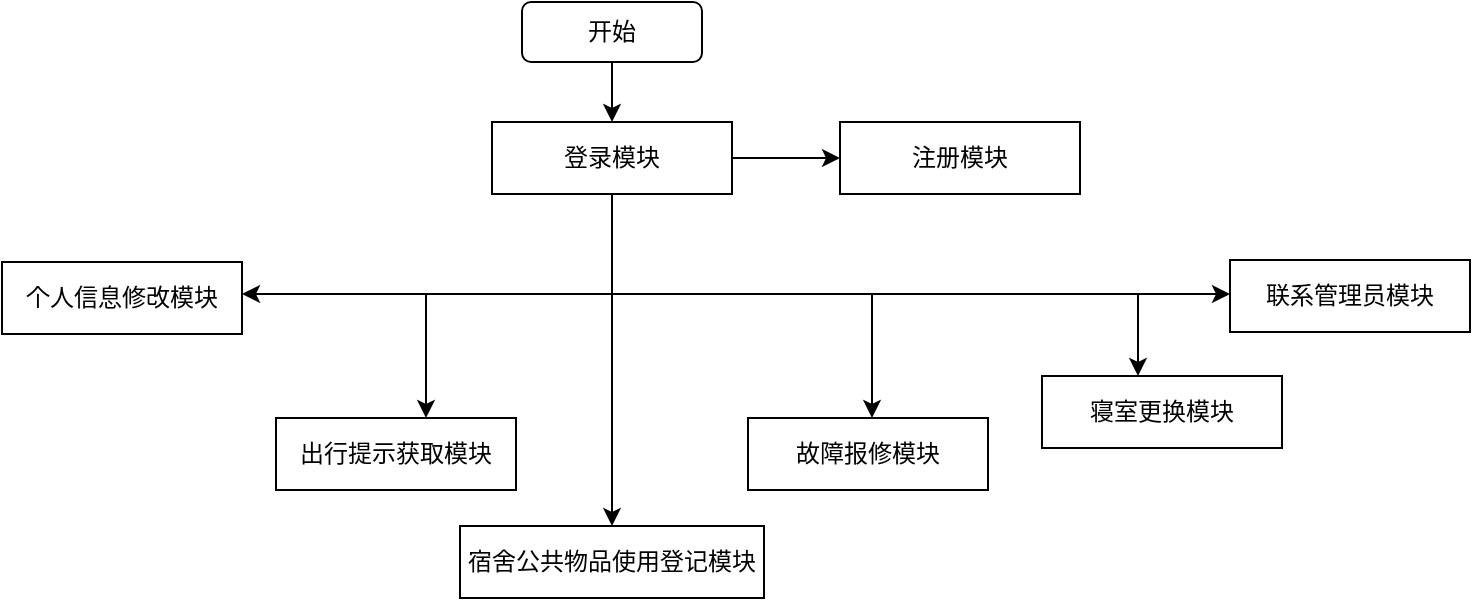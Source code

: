 <mxfile version="21.2.9" type="github">
  <diagram name="第 1 页" id="u69A9PxZdoqH9lMqocLD">
    <mxGraphModel dx="936" dy="502" grid="0" gridSize="10" guides="1" tooltips="1" connect="1" arrows="1" fold="1" page="1" pageScale="1" pageWidth="2336" pageHeight="1654" math="0" shadow="0">
      <root>
        <mxCell id="0" />
        <mxCell id="1" parent="0" />
        <mxCell id="fe722L3e7CBLhRDmTXED-1" style="edgeStyle=orthogonalEdgeStyle;rounded=0;orthogonalLoop=1;jettySize=auto;html=1;entryX=0.5;entryY=0;entryDx=0;entryDy=0;" edge="1" parent="1" source="fe722L3e7CBLhRDmTXED-2" target="fe722L3e7CBLhRDmTXED-5">
          <mxGeometry relative="1" as="geometry" />
        </mxCell>
        <mxCell id="fe722L3e7CBLhRDmTXED-2" value="开始" style="rounded=1;whiteSpace=wrap;html=1;" vertex="1" parent="1">
          <mxGeometry x="643" y="116" width="90" height="30" as="geometry" />
        </mxCell>
        <mxCell id="fe722L3e7CBLhRDmTXED-3" style="edgeStyle=orthogonalEdgeStyle;rounded=0;orthogonalLoop=1;jettySize=auto;html=1;" edge="1" parent="1" source="fe722L3e7CBLhRDmTXED-5" target="fe722L3e7CBLhRDmTXED-6">
          <mxGeometry relative="1" as="geometry">
            <Array as="points">
              <mxPoint x="688" y="262" />
              <mxPoint x="461" y="262" />
            </Array>
          </mxGeometry>
        </mxCell>
        <mxCell id="fe722L3e7CBLhRDmTXED-4" style="edgeStyle=orthogonalEdgeStyle;rounded=0;orthogonalLoop=1;jettySize=auto;html=1;" edge="1" parent="1" source="fe722L3e7CBLhRDmTXED-5" target="fe722L3e7CBLhRDmTXED-7">
          <mxGeometry relative="1" as="geometry">
            <Array as="points">
              <mxPoint x="688" y="262" />
              <mxPoint x="595" y="262" />
            </Array>
          </mxGeometry>
        </mxCell>
        <mxCell id="fe722L3e7CBLhRDmTXED-9" style="edgeStyle=orthogonalEdgeStyle;rounded=0;orthogonalLoop=1;jettySize=auto;html=1;" edge="1" parent="1" source="fe722L3e7CBLhRDmTXED-5" target="fe722L3e7CBLhRDmTXED-8">
          <mxGeometry relative="1" as="geometry" />
        </mxCell>
        <mxCell id="fe722L3e7CBLhRDmTXED-11" style="edgeStyle=orthogonalEdgeStyle;rounded=0;orthogonalLoop=1;jettySize=auto;html=1;" edge="1" parent="1" source="fe722L3e7CBLhRDmTXED-5" target="fe722L3e7CBLhRDmTXED-10">
          <mxGeometry relative="1" as="geometry">
            <Array as="points">
              <mxPoint x="688" y="301" />
              <mxPoint x="688" y="301" />
            </Array>
          </mxGeometry>
        </mxCell>
        <mxCell id="fe722L3e7CBLhRDmTXED-13" style="edgeStyle=orthogonalEdgeStyle;rounded=0;orthogonalLoop=1;jettySize=auto;html=1;" edge="1" parent="1" source="fe722L3e7CBLhRDmTXED-5" target="fe722L3e7CBLhRDmTXED-12">
          <mxGeometry relative="1" as="geometry">
            <Array as="points">
              <mxPoint x="688" y="262" />
              <mxPoint x="818" y="262" />
            </Array>
          </mxGeometry>
        </mxCell>
        <mxCell id="fe722L3e7CBLhRDmTXED-15" style="edgeStyle=orthogonalEdgeStyle;rounded=0;orthogonalLoop=1;jettySize=auto;html=1;" edge="1" parent="1" source="fe722L3e7CBLhRDmTXED-5" target="fe722L3e7CBLhRDmTXED-14">
          <mxGeometry relative="1" as="geometry">
            <Array as="points">
              <mxPoint x="688" y="262" />
              <mxPoint x="951" y="262" />
            </Array>
          </mxGeometry>
        </mxCell>
        <mxCell id="fe722L3e7CBLhRDmTXED-18" style="edgeStyle=orthogonalEdgeStyle;rounded=0;orthogonalLoop=1;jettySize=auto;html=1;" edge="1" parent="1" source="fe722L3e7CBLhRDmTXED-5" target="fe722L3e7CBLhRDmTXED-17">
          <mxGeometry relative="1" as="geometry">
            <Array as="points">
              <mxPoint x="688" y="262" />
            </Array>
          </mxGeometry>
        </mxCell>
        <mxCell id="fe722L3e7CBLhRDmTXED-5" value="登录模块" style="rounded=0;whiteSpace=wrap;html=1;" vertex="1" parent="1">
          <mxGeometry x="628" y="176" width="120" height="36" as="geometry" />
        </mxCell>
        <mxCell id="fe722L3e7CBLhRDmTXED-6" value="个人信息修改模块" style="rounded=0;whiteSpace=wrap;html=1;" vertex="1" parent="1">
          <mxGeometry x="383" y="246" width="120" height="36" as="geometry" />
        </mxCell>
        <mxCell id="fe722L3e7CBLhRDmTXED-7" value="出行提示获取模块" style="rounded=0;whiteSpace=wrap;html=1;" vertex="1" parent="1">
          <mxGeometry x="520" y="324" width="120" height="36" as="geometry" />
        </mxCell>
        <mxCell id="fe722L3e7CBLhRDmTXED-8" value="注册模块" style="rounded=0;whiteSpace=wrap;html=1;" vertex="1" parent="1">
          <mxGeometry x="802" y="176" width="120" height="36" as="geometry" />
        </mxCell>
        <mxCell id="fe722L3e7CBLhRDmTXED-10" value="宿舍公共物品使用登记模块" style="rounded=0;whiteSpace=wrap;html=1;" vertex="1" parent="1">
          <mxGeometry x="612" y="378" width="152" height="36" as="geometry" />
        </mxCell>
        <mxCell id="fe722L3e7CBLhRDmTXED-12" value="故障报修模块" style="rounded=0;whiteSpace=wrap;html=1;" vertex="1" parent="1">
          <mxGeometry x="756" y="324" width="120" height="36" as="geometry" />
        </mxCell>
        <mxCell id="fe722L3e7CBLhRDmTXED-14" value="寝室更换模块" style="rounded=0;whiteSpace=wrap;html=1;" vertex="1" parent="1">
          <mxGeometry x="903" y="303" width="120" height="36" as="geometry" />
        </mxCell>
        <mxCell id="fe722L3e7CBLhRDmTXED-16" style="edgeStyle=orthogonalEdgeStyle;rounded=0;orthogonalLoop=1;jettySize=auto;html=1;exitX=0.5;exitY=1;exitDx=0;exitDy=0;" edge="1" parent="1" source="fe722L3e7CBLhRDmTXED-7" target="fe722L3e7CBLhRDmTXED-7">
          <mxGeometry relative="1" as="geometry" />
        </mxCell>
        <mxCell id="fe722L3e7CBLhRDmTXED-17" value="联系管理员模块" style="rounded=0;whiteSpace=wrap;html=1;" vertex="1" parent="1">
          <mxGeometry x="997" y="245" width="120" height="36" as="geometry" />
        </mxCell>
      </root>
    </mxGraphModel>
  </diagram>
</mxfile>
